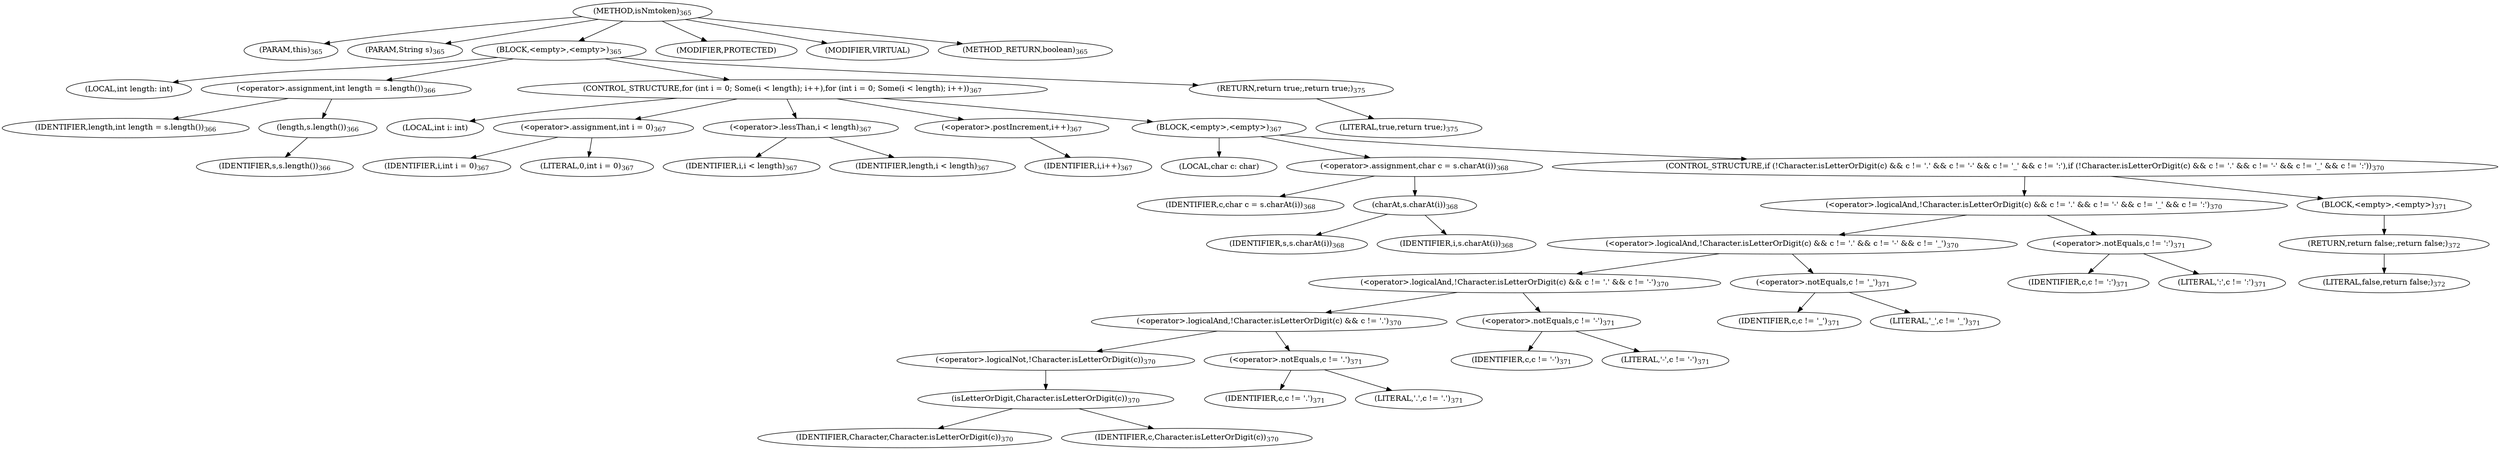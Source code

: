 digraph "isNmtoken" {  
"831" [label = <(METHOD,isNmtoken)<SUB>365</SUB>> ]
"832" [label = <(PARAM,this)<SUB>365</SUB>> ]
"833" [label = <(PARAM,String s)<SUB>365</SUB>> ]
"834" [label = <(BLOCK,&lt;empty&gt;,&lt;empty&gt;)<SUB>365</SUB>> ]
"835" [label = <(LOCAL,int length: int)> ]
"836" [label = <(&lt;operator&gt;.assignment,int length = s.length())<SUB>366</SUB>> ]
"837" [label = <(IDENTIFIER,length,int length = s.length())<SUB>366</SUB>> ]
"838" [label = <(length,s.length())<SUB>366</SUB>> ]
"839" [label = <(IDENTIFIER,s,s.length())<SUB>366</SUB>> ]
"840" [label = <(CONTROL_STRUCTURE,for (int i = 0; Some(i &lt; length); i++),for (int i = 0; Some(i &lt; length); i++))<SUB>367</SUB>> ]
"841" [label = <(LOCAL,int i: int)> ]
"842" [label = <(&lt;operator&gt;.assignment,int i = 0)<SUB>367</SUB>> ]
"843" [label = <(IDENTIFIER,i,int i = 0)<SUB>367</SUB>> ]
"844" [label = <(LITERAL,0,int i = 0)<SUB>367</SUB>> ]
"845" [label = <(&lt;operator&gt;.lessThan,i &lt; length)<SUB>367</SUB>> ]
"846" [label = <(IDENTIFIER,i,i &lt; length)<SUB>367</SUB>> ]
"847" [label = <(IDENTIFIER,length,i &lt; length)<SUB>367</SUB>> ]
"848" [label = <(&lt;operator&gt;.postIncrement,i++)<SUB>367</SUB>> ]
"849" [label = <(IDENTIFIER,i,i++)<SUB>367</SUB>> ]
"850" [label = <(BLOCK,&lt;empty&gt;,&lt;empty&gt;)<SUB>367</SUB>> ]
"851" [label = <(LOCAL,char c: char)> ]
"852" [label = <(&lt;operator&gt;.assignment,char c = s.charAt(i))<SUB>368</SUB>> ]
"853" [label = <(IDENTIFIER,c,char c = s.charAt(i))<SUB>368</SUB>> ]
"854" [label = <(charAt,s.charAt(i))<SUB>368</SUB>> ]
"855" [label = <(IDENTIFIER,s,s.charAt(i))<SUB>368</SUB>> ]
"856" [label = <(IDENTIFIER,i,s.charAt(i))<SUB>368</SUB>> ]
"857" [label = <(CONTROL_STRUCTURE,if (!Character.isLetterOrDigit(c) &amp;&amp; c != '.' &amp;&amp; c != '-' &amp;&amp; c != '_' &amp;&amp; c != ':'),if (!Character.isLetterOrDigit(c) &amp;&amp; c != '.' &amp;&amp; c != '-' &amp;&amp; c != '_' &amp;&amp; c != ':'))<SUB>370</SUB>> ]
"858" [label = <(&lt;operator&gt;.logicalAnd,!Character.isLetterOrDigit(c) &amp;&amp; c != '.' &amp;&amp; c != '-' &amp;&amp; c != '_' &amp;&amp; c != ':')<SUB>370</SUB>> ]
"859" [label = <(&lt;operator&gt;.logicalAnd,!Character.isLetterOrDigit(c) &amp;&amp; c != '.' &amp;&amp; c != '-' &amp;&amp; c != '_')<SUB>370</SUB>> ]
"860" [label = <(&lt;operator&gt;.logicalAnd,!Character.isLetterOrDigit(c) &amp;&amp; c != '.' &amp;&amp; c != '-')<SUB>370</SUB>> ]
"861" [label = <(&lt;operator&gt;.logicalAnd,!Character.isLetterOrDigit(c) &amp;&amp; c != '.')<SUB>370</SUB>> ]
"862" [label = <(&lt;operator&gt;.logicalNot,!Character.isLetterOrDigit(c))<SUB>370</SUB>> ]
"863" [label = <(isLetterOrDigit,Character.isLetterOrDigit(c))<SUB>370</SUB>> ]
"864" [label = <(IDENTIFIER,Character,Character.isLetterOrDigit(c))<SUB>370</SUB>> ]
"865" [label = <(IDENTIFIER,c,Character.isLetterOrDigit(c))<SUB>370</SUB>> ]
"866" [label = <(&lt;operator&gt;.notEquals,c != '.')<SUB>371</SUB>> ]
"867" [label = <(IDENTIFIER,c,c != '.')<SUB>371</SUB>> ]
"868" [label = <(LITERAL,'.',c != '.')<SUB>371</SUB>> ]
"869" [label = <(&lt;operator&gt;.notEquals,c != '-')<SUB>371</SUB>> ]
"870" [label = <(IDENTIFIER,c,c != '-')<SUB>371</SUB>> ]
"871" [label = <(LITERAL,'-',c != '-')<SUB>371</SUB>> ]
"872" [label = <(&lt;operator&gt;.notEquals,c != '_')<SUB>371</SUB>> ]
"873" [label = <(IDENTIFIER,c,c != '_')<SUB>371</SUB>> ]
"874" [label = <(LITERAL,'_',c != '_')<SUB>371</SUB>> ]
"875" [label = <(&lt;operator&gt;.notEquals,c != ':')<SUB>371</SUB>> ]
"876" [label = <(IDENTIFIER,c,c != ':')<SUB>371</SUB>> ]
"877" [label = <(LITERAL,':',c != ':')<SUB>371</SUB>> ]
"878" [label = <(BLOCK,&lt;empty&gt;,&lt;empty&gt;)<SUB>371</SUB>> ]
"879" [label = <(RETURN,return false;,return false;)<SUB>372</SUB>> ]
"880" [label = <(LITERAL,false,return false;)<SUB>372</SUB>> ]
"881" [label = <(RETURN,return true;,return true;)<SUB>375</SUB>> ]
"882" [label = <(LITERAL,true,return true;)<SUB>375</SUB>> ]
"883" [label = <(MODIFIER,PROTECTED)> ]
"884" [label = <(MODIFIER,VIRTUAL)> ]
"885" [label = <(METHOD_RETURN,boolean)<SUB>365</SUB>> ]
  "831" -> "832" 
  "831" -> "833" 
  "831" -> "834" 
  "831" -> "883" 
  "831" -> "884" 
  "831" -> "885" 
  "834" -> "835" 
  "834" -> "836" 
  "834" -> "840" 
  "834" -> "881" 
  "836" -> "837" 
  "836" -> "838" 
  "838" -> "839" 
  "840" -> "841" 
  "840" -> "842" 
  "840" -> "845" 
  "840" -> "848" 
  "840" -> "850" 
  "842" -> "843" 
  "842" -> "844" 
  "845" -> "846" 
  "845" -> "847" 
  "848" -> "849" 
  "850" -> "851" 
  "850" -> "852" 
  "850" -> "857" 
  "852" -> "853" 
  "852" -> "854" 
  "854" -> "855" 
  "854" -> "856" 
  "857" -> "858" 
  "857" -> "878" 
  "858" -> "859" 
  "858" -> "875" 
  "859" -> "860" 
  "859" -> "872" 
  "860" -> "861" 
  "860" -> "869" 
  "861" -> "862" 
  "861" -> "866" 
  "862" -> "863" 
  "863" -> "864" 
  "863" -> "865" 
  "866" -> "867" 
  "866" -> "868" 
  "869" -> "870" 
  "869" -> "871" 
  "872" -> "873" 
  "872" -> "874" 
  "875" -> "876" 
  "875" -> "877" 
  "878" -> "879" 
  "879" -> "880" 
  "881" -> "882" 
}
